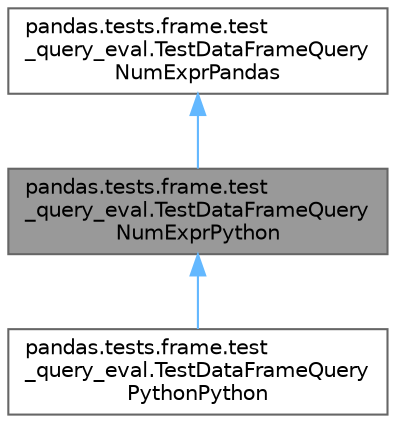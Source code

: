 digraph "pandas.tests.frame.test_query_eval.TestDataFrameQueryNumExprPython"
{
 // LATEX_PDF_SIZE
  bgcolor="transparent";
  edge [fontname=Helvetica,fontsize=10,labelfontname=Helvetica,labelfontsize=10];
  node [fontname=Helvetica,fontsize=10,shape=box,height=0.2,width=0.4];
  Node1 [id="Node000001",label="pandas.tests.frame.test\l_query_eval.TestDataFrameQuery\lNumExprPython",height=0.2,width=0.4,color="gray40", fillcolor="grey60", style="filled", fontcolor="black",tooltip=" "];
  Node2 -> Node1 [id="edge3_Node000001_Node000002",dir="back",color="steelblue1",style="solid",tooltip=" "];
  Node2 [id="Node000002",label="pandas.tests.frame.test\l_query_eval.TestDataFrameQuery\lNumExprPandas",height=0.2,width=0.4,color="gray40", fillcolor="white", style="filled",URL="$classpandas_1_1tests_1_1frame_1_1test__query__eval_1_1TestDataFrameQueryNumExprPandas.html",tooltip=" "];
  Node1 -> Node3 [id="edge4_Node000001_Node000003",dir="back",color="steelblue1",style="solid",tooltip=" "];
  Node3 [id="Node000003",label="pandas.tests.frame.test\l_query_eval.TestDataFrameQuery\lPythonPython",height=0.2,width=0.4,color="gray40", fillcolor="white", style="filled",URL="$classpandas_1_1tests_1_1frame_1_1test__query__eval_1_1TestDataFrameQueryPythonPython.html",tooltip=" "];
}
